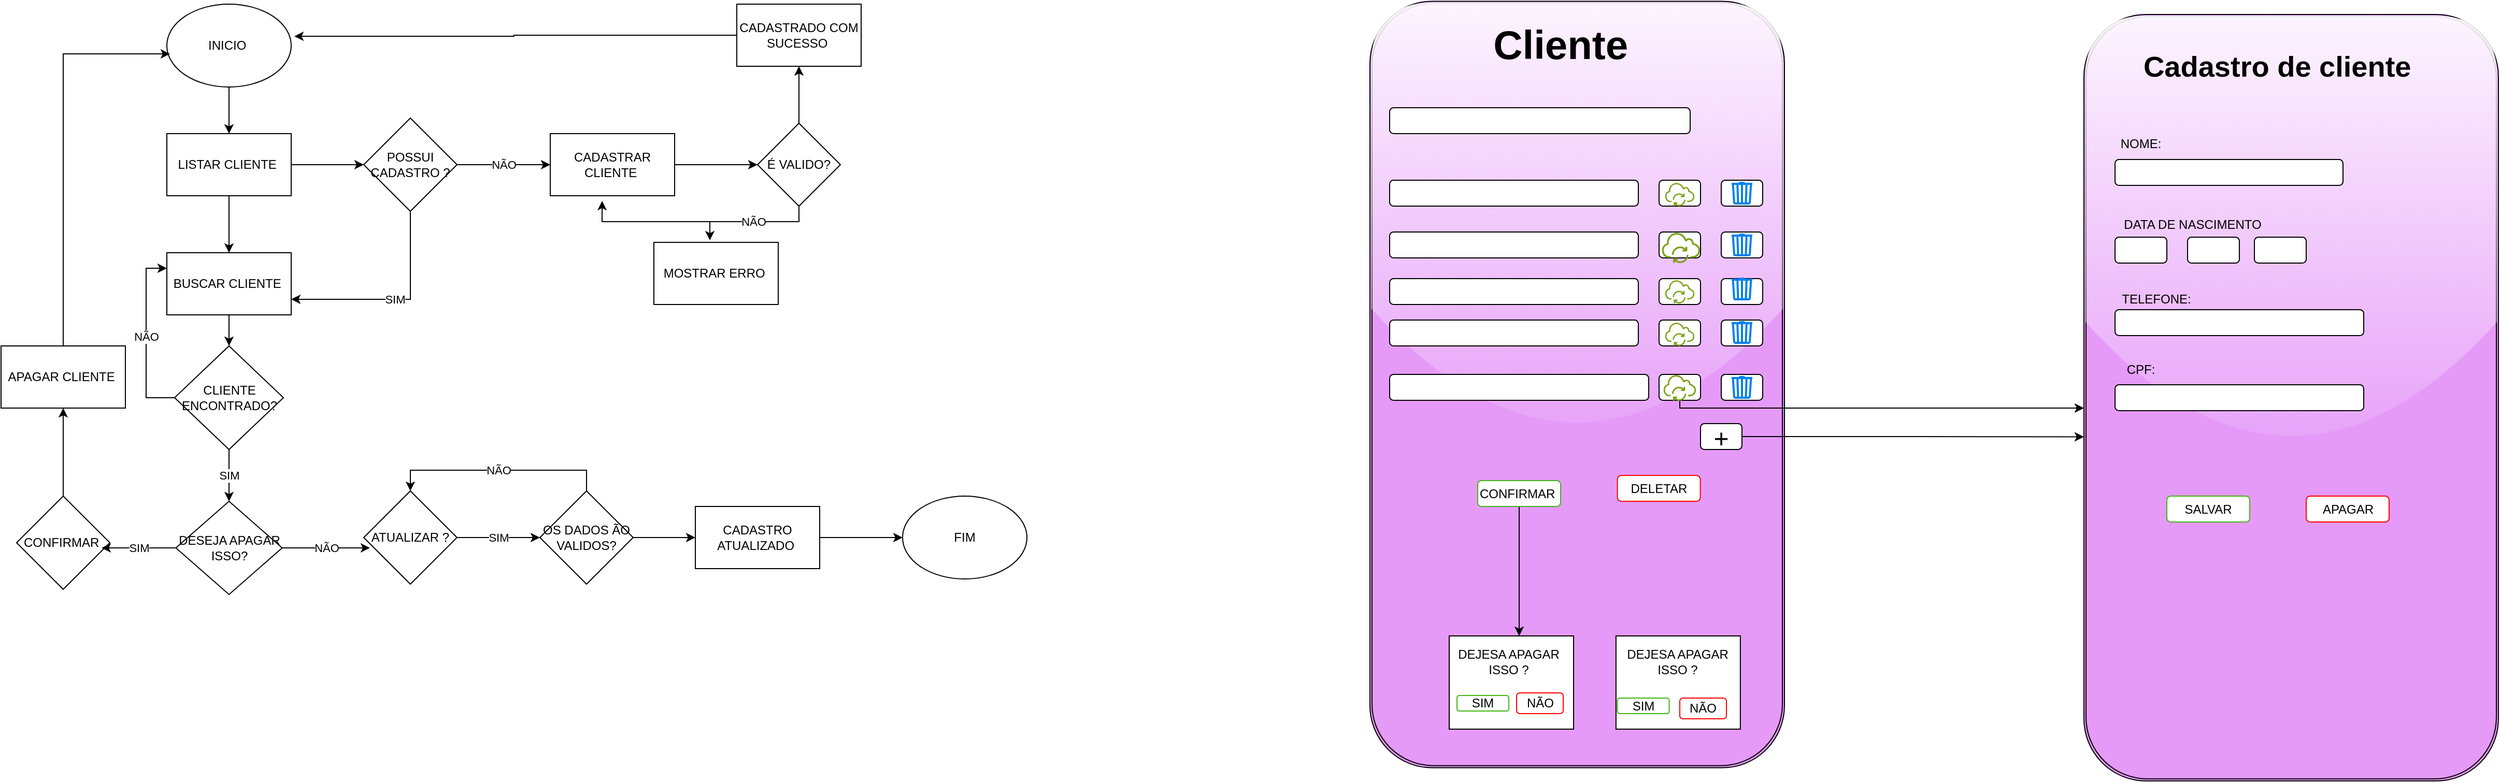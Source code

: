 <mxfile version="24.6.0" type="device">
  <diagram id="C5RBs43oDa-KdzZeNtuy" name="Page-1">
    <mxGraphModel dx="2261" dy="782" grid="1" gridSize="10" guides="1" tooltips="1" connect="1" arrows="1" fold="1" page="1" pageScale="1" pageWidth="827" pageHeight="1169" math="0" shadow="0">
      <root>
        <mxCell id="WIyWlLk6GJQsqaUBKTNV-0" />
        <mxCell id="WIyWlLk6GJQsqaUBKTNV-1" parent="WIyWlLk6GJQsqaUBKTNV-0" />
        <mxCell id="s3_GAaO1s_mws26SSkRH-26" style="edgeStyle=orthogonalEdgeStyle;rounded=0;orthogonalLoop=1;jettySize=auto;html=1;entryX=0.5;entryY=0;entryDx=0;entryDy=0;" edge="1" parent="WIyWlLk6GJQsqaUBKTNV-1" source="s3_GAaO1s_mws26SSkRH-1" target="s3_GAaO1s_mws26SSkRH-2">
          <mxGeometry relative="1" as="geometry" />
        </mxCell>
        <mxCell id="s3_GAaO1s_mws26SSkRH-1" value="INICIO&amp;nbsp;" style="ellipse;whiteSpace=wrap;html=1;" vertex="1" parent="WIyWlLk6GJQsqaUBKTNV-1">
          <mxGeometry x="80" y="40" width="120" height="80" as="geometry" />
        </mxCell>
        <mxCell id="s3_GAaO1s_mws26SSkRH-25" style="edgeStyle=orthogonalEdgeStyle;rounded=0;orthogonalLoop=1;jettySize=auto;html=1;entryX=0;entryY=0.5;entryDx=0;entryDy=0;" edge="1" parent="WIyWlLk6GJQsqaUBKTNV-1" source="s3_GAaO1s_mws26SSkRH-2" target="s3_GAaO1s_mws26SSkRH-4">
          <mxGeometry relative="1" as="geometry" />
        </mxCell>
        <mxCell id="s3_GAaO1s_mws26SSkRH-27" style="edgeStyle=orthogonalEdgeStyle;rounded=0;orthogonalLoop=1;jettySize=auto;html=1;entryX=0.5;entryY=0;entryDx=0;entryDy=0;" edge="1" parent="WIyWlLk6GJQsqaUBKTNV-1" source="s3_GAaO1s_mws26SSkRH-2" target="s3_GAaO1s_mws26SSkRH-3">
          <mxGeometry relative="1" as="geometry" />
        </mxCell>
        <mxCell id="s3_GAaO1s_mws26SSkRH-2" value="LISTAR CLIENTE&amp;nbsp;" style="rounded=0;whiteSpace=wrap;html=1;" vertex="1" parent="WIyWlLk6GJQsqaUBKTNV-1">
          <mxGeometry x="80" y="165" width="120" height="60" as="geometry" />
        </mxCell>
        <mxCell id="s3_GAaO1s_mws26SSkRH-28" style="edgeStyle=orthogonalEdgeStyle;rounded=0;orthogonalLoop=1;jettySize=auto;html=1;entryX=0.5;entryY=0;entryDx=0;entryDy=0;" edge="1" parent="WIyWlLk6GJQsqaUBKTNV-1" source="s3_GAaO1s_mws26SSkRH-3" target="s3_GAaO1s_mws26SSkRH-5">
          <mxGeometry relative="1" as="geometry" />
        </mxCell>
        <mxCell id="s3_GAaO1s_mws26SSkRH-3" value="BUSCAR CLIENTE&amp;nbsp;" style="rounded=0;whiteSpace=wrap;html=1;" vertex="1" parent="WIyWlLk6GJQsqaUBKTNV-1">
          <mxGeometry x="80" y="280" width="120" height="60" as="geometry" />
        </mxCell>
        <mxCell id="s3_GAaO1s_mws26SSkRH-23" value="NÃO" style="edgeStyle=orthogonalEdgeStyle;rounded=0;orthogonalLoop=1;jettySize=auto;html=1;entryX=0;entryY=0.5;entryDx=0;entryDy=0;" edge="1" parent="WIyWlLk6GJQsqaUBKTNV-1" source="s3_GAaO1s_mws26SSkRH-4" target="s3_GAaO1s_mws26SSkRH-12">
          <mxGeometry relative="1" as="geometry" />
        </mxCell>
        <mxCell id="s3_GAaO1s_mws26SSkRH-40" value="SIM" style="edgeStyle=orthogonalEdgeStyle;rounded=0;orthogonalLoop=1;jettySize=auto;html=1;entryX=1;entryY=0.75;entryDx=0;entryDy=0;" edge="1" parent="WIyWlLk6GJQsqaUBKTNV-1" source="s3_GAaO1s_mws26SSkRH-4" target="s3_GAaO1s_mws26SSkRH-3">
          <mxGeometry relative="1" as="geometry">
            <Array as="points">
              <mxPoint x="315" y="325" />
            </Array>
          </mxGeometry>
        </mxCell>
        <mxCell id="s3_GAaO1s_mws26SSkRH-4" value="POSSUI CADASTRO ?" style="rhombus;whiteSpace=wrap;html=1;" vertex="1" parent="WIyWlLk6GJQsqaUBKTNV-1">
          <mxGeometry x="270" y="150" width="90" height="90" as="geometry" />
        </mxCell>
        <mxCell id="s3_GAaO1s_mws26SSkRH-29" value="SIM" style="edgeStyle=orthogonalEdgeStyle;rounded=0;orthogonalLoop=1;jettySize=auto;html=1;entryX=0.5;entryY=0;entryDx=0;entryDy=0;" edge="1" parent="WIyWlLk6GJQsqaUBKTNV-1" source="s3_GAaO1s_mws26SSkRH-5" target="s3_GAaO1s_mws26SSkRH-6">
          <mxGeometry relative="1" as="geometry" />
        </mxCell>
        <mxCell id="s3_GAaO1s_mws26SSkRH-41" value="NÃO" style="edgeStyle=orthogonalEdgeStyle;rounded=0;orthogonalLoop=1;jettySize=auto;html=1;entryX=0;entryY=0.25;entryDx=0;entryDy=0;" edge="1" parent="WIyWlLk6GJQsqaUBKTNV-1" source="s3_GAaO1s_mws26SSkRH-5" target="s3_GAaO1s_mws26SSkRH-3">
          <mxGeometry relative="1" as="geometry">
            <Array as="points">
              <mxPoint x="60" y="420" />
              <mxPoint x="60" y="295" />
            </Array>
          </mxGeometry>
        </mxCell>
        <mxCell id="s3_GAaO1s_mws26SSkRH-5" value="CLIENTE ENCONTRADO?" style="rhombus;whiteSpace=wrap;html=1;" vertex="1" parent="WIyWlLk6GJQsqaUBKTNV-1">
          <mxGeometry x="87.5" y="370" width="105" height="100" as="geometry" />
        </mxCell>
        <mxCell id="s3_GAaO1s_mws26SSkRH-6" value="DESEJA APAGAR ISSO?" style="rhombus;whiteSpace=wrap;html=1;" vertex="1" parent="WIyWlLk6GJQsqaUBKTNV-1">
          <mxGeometry x="88.75" y="520" width="102.5" height="90" as="geometry" />
        </mxCell>
        <mxCell id="s3_GAaO1s_mws26SSkRH-32" style="edgeStyle=orthogonalEdgeStyle;rounded=0;orthogonalLoop=1;jettySize=auto;html=1;entryX=0.5;entryY=1;entryDx=0;entryDy=0;" edge="1" parent="WIyWlLk6GJQsqaUBKTNV-1" source="s3_GAaO1s_mws26SSkRH-7" target="s3_GAaO1s_mws26SSkRH-8">
          <mxGeometry relative="1" as="geometry" />
        </mxCell>
        <mxCell id="s3_GAaO1s_mws26SSkRH-7" value="CONFIRMAR&amp;nbsp;" style="rhombus;whiteSpace=wrap;html=1;" vertex="1" parent="WIyWlLk6GJQsqaUBKTNV-1">
          <mxGeometry x="-65" y="515" width="90" height="90" as="geometry" />
        </mxCell>
        <mxCell id="s3_GAaO1s_mws26SSkRH-8" value="APAGAR CLIENTE&amp;nbsp;" style="rounded=0;whiteSpace=wrap;html=1;" vertex="1" parent="WIyWlLk6GJQsqaUBKTNV-1">
          <mxGeometry x="-80" y="370" width="120" height="60" as="geometry" />
        </mxCell>
        <mxCell id="s3_GAaO1s_mws26SSkRH-34" value="SIM" style="edgeStyle=orthogonalEdgeStyle;rounded=0;orthogonalLoop=1;jettySize=auto;html=1;" edge="1" parent="WIyWlLk6GJQsqaUBKTNV-1" source="s3_GAaO1s_mws26SSkRH-9" target="s3_GAaO1s_mws26SSkRH-10">
          <mxGeometry relative="1" as="geometry" />
        </mxCell>
        <mxCell id="s3_GAaO1s_mws26SSkRH-9" value="ATUALIZAR ?" style="rhombus;whiteSpace=wrap;html=1;" vertex="1" parent="WIyWlLk6GJQsqaUBKTNV-1">
          <mxGeometry x="270" y="510" width="90" height="90" as="geometry" />
        </mxCell>
        <mxCell id="s3_GAaO1s_mws26SSkRH-35" value="NÃO" style="edgeStyle=orthogonalEdgeStyle;rounded=0;orthogonalLoop=1;jettySize=auto;html=1;entryX=0.5;entryY=0;entryDx=0;entryDy=0;" edge="1" parent="WIyWlLk6GJQsqaUBKTNV-1" source="s3_GAaO1s_mws26SSkRH-10" target="s3_GAaO1s_mws26SSkRH-9">
          <mxGeometry relative="1" as="geometry">
            <Array as="points">
              <mxPoint x="485" y="490" />
              <mxPoint x="315" y="490" />
            </Array>
          </mxGeometry>
        </mxCell>
        <mxCell id="s3_GAaO1s_mws26SSkRH-36" style="edgeStyle=orthogonalEdgeStyle;rounded=0;orthogonalLoop=1;jettySize=auto;html=1;" edge="1" parent="WIyWlLk6GJQsqaUBKTNV-1" source="s3_GAaO1s_mws26SSkRH-10" target="s3_GAaO1s_mws26SSkRH-11">
          <mxGeometry relative="1" as="geometry" />
        </mxCell>
        <mxCell id="s3_GAaO1s_mws26SSkRH-10" value="OS DADOS ÃO VALIDOS?" style="rhombus;whiteSpace=wrap;html=1;" vertex="1" parent="WIyWlLk6GJQsqaUBKTNV-1">
          <mxGeometry x="440" y="510" width="90" height="90" as="geometry" />
        </mxCell>
        <mxCell id="s3_GAaO1s_mws26SSkRH-39" style="edgeStyle=orthogonalEdgeStyle;rounded=0;orthogonalLoop=1;jettySize=auto;html=1;entryX=0;entryY=0.5;entryDx=0;entryDy=0;" edge="1" parent="WIyWlLk6GJQsqaUBKTNV-1" source="s3_GAaO1s_mws26SSkRH-11" target="s3_GAaO1s_mws26SSkRH-38">
          <mxGeometry relative="1" as="geometry" />
        </mxCell>
        <mxCell id="s3_GAaO1s_mws26SSkRH-11" value="CADASTRO ATUALIZADO&amp;nbsp;" style="rounded=0;whiteSpace=wrap;html=1;" vertex="1" parent="WIyWlLk6GJQsqaUBKTNV-1">
          <mxGeometry x="590" y="525" width="120" height="60" as="geometry" />
        </mxCell>
        <mxCell id="s3_GAaO1s_mws26SSkRH-18" value="" style="edgeStyle=orthogonalEdgeStyle;rounded=0;orthogonalLoop=1;jettySize=auto;html=1;" edge="1" parent="WIyWlLk6GJQsqaUBKTNV-1" source="s3_GAaO1s_mws26SSkRH-12" target="s3_GAaO1s_mws26SSkRH-13">
          <mxGeometry relative="1" as="geometry" />
        </mxCell>
        <mxCell id="s3_GAaO1s_mws26SSkRH-12" value="CADASTRAR CLIENTE&amp;nbsp;" style="rounded=0;whiteSpace=wrap;html=1;" vertex="1" parent="WIyWlLk6GJQsqaUBKTNV-1">
          <mxGeometry x="450" y="165" width="120" height="60" as="geometry" />
        </mxCell>
        <mxCell id="s3_GAaO1s_mws26SSkRH-17" value="" style="edgeStyle=orthogonalEdgeStyle;rounded=0;orthogonalLoop=1;jettySize=auto;html=1;" edge="1" parent="WIyWlLk6GJQsqaUBKTNV-1" source="s3_GAaO1s_mws26SSkRH-13" target="s3_GAaO1s_mws26SSkRH-15">
          <mxGeometry relative="1" as="geometry" />
        </mxCell>
        <mxCell id="s3_GAaO1s_mws26SSkRH-13" value="É VALIDO?" style="rhombus;whiteSpace=wrap;html=1;" vertex="1" parent="WIyWlLk6GJQsqaUBKTNV-1">
          <mxGeometry x="650" y="155" width="80" height="80" as="geometry" />
        </mxCell>
        <mxCell id="s3_GAaO1s_mws26SSkRH-14" value="MOSTRAR ERRO&amp;nbsp;" style="rounded=0;whiteSpace=wrap;html=1;" vertex="1" parent="WIyWlLk6GJQsqaUBKTNV-1">
          <mxGeometry x="550" y="270" width="120" height="60" as="geometry" />
        </mxCell>
        <mxCell id="s3_GAaO1s_mws26SSkRH-15" value="CADASTRADO COM SUCESSO&amp;nbsp;" style="rounded=0;whiteSpace=wrap;html=1;" vertex="1" parent="WIyWlLk6GJQsqaUBKTNV-1">
          <mxGeometry x="630" y="40" width="120" height="60" as="geometry" />
        </mxCell>
        <mxCell id="s3_GAaO1s_mws26SSkRH-16" style="edgeStyle=orthogonalEdgeStyle;rounded=0;orthogonalLoop=1;jettySize=auto;html=1;entryX=1.025;entryY=0.388;entryDx=0;entryDy=0;entryPerimeter=0;" edge="1" parent="WIyWlLk6GJQsqaUBKTNV-1" source="s3_GAaO1s_mws26SSkRH-15" target="s3_GAaO1s_mws26SSkRH-1">
          <mxGeometry relative="1" as="geometry" />
        </mxCell>
        <mxCell id="s3_GAaO1s_mws26SSkRH-21" style="edgeStyle=orthogonalEdgeStyle;rounded=0;orthogonalLoop=1;jettySize=auto;html=1;entryX=0.417;entryY=1.083;entryDx=0;entryDy=0;entryPerimeter=0;" edge="1" parent="WIyWlLk6GJQsqaUBKTNV-1" source="s3_GAaO1s_mws26SSkRH-13" target="s3_GAaO1s_mws26SSkRH-12">
          <mxGeometry relative="1" as="geometry">
            <Array as="points">
              <mxPoint x="690" y="250" />
              <mxPoint x="500" y="250" />
            </Array>
          </mxGeometry>
        </mxCell>
        <mxCell id="s3_GAaO1s_mws26SSkRH-22" value="NÃO" style="edgeStyle=orthogonalEdgeStyle;rounded=0;orthogonalLoop=1;jettySize=auto;html=1;entryX=0.45;entryY=-0.033;entryDx=0;entryDy=0;entryPerimeter=0;" edge="1" parent="WIyWlLk6GJQsqaUBKTNV-1" source="s3_GAaO1s_mws26SSkRH-13" target="s3_GAaO1s_mws26SSkRH-14">
          <mxGeometry relative="1" as="geometry">
            <Array as="points">
              <mxPoint x="690" y="250" />
              <mxPoint x="604" y="250" />
            </Array>
          </mxGeometry>
        </mxCell>
        <mxCell id="s3_GAaO1s_mws26SSkRH-31" value="SIM" style="edgeStyle=orthogonalEdgeStyle;rounded=0;orthogonalLoop=1;jettySize=auto;html=1;entryX=0.911;entryY=0.556;entryDx=0;entryDy=0;entryPerimeter=0;" edge="1" parent="WIyWlLk6GJQsqaUBKTNV-1" source="s3_GAaO1s_mws26SSkRH-6" target="s3_GAaO1s_mws26SSkRH-7">
          <mxGeometry relative="1" as="geometry" />
        </mxCell>
        <mxCell id="s3_GAaO1s_mws26SSkRH-33" value="NÃO" style="edgeStyle=orthogonalEdgeStyle;rounded=0;orthogonalLoop=1;jettySize=auto;html=1;entryX=0.067;entryY=0.611;entryDx=0;entryDy=0;entryPerimeter=0;" edge="1" parent="WIyWlLk6GJQsqaUBKTNV-1" source="s3_GAaO1s_mws26SSkRH-6" target="s3_GAaO1s_mws26SSkRH-9">
          <mxGeometry relative="1" as="geometry" />
        </mxCell>
        <mxCell id="s3_GAaO1s_mws26SSkRH-37" style="edgeStyle=orthogonalEdgeStyle;rounded=0;orthogonalLoop=1;jettySize=auto;html=1;entryX=0.025;entryY=0.6;entryDx=0;entryDy=0;entryPerimeter=0;" edge="1" parent="WIyWlLk6GJQsqaUBKTNV-1" source="s3_GAaO1s_mws26SSkRH-8" target="s3_GAaO1s_mws26SSkRH-1">
          <mxGeometry relative="1" as="geometry">
            <Array as="points">
              <mxPoint x="-20" y="88" />
            </Array>
          </mxGeometry>
        </mxCell>
        <mxCell id="s3_GAaO1s_mws26SSkRH-38" value="FIM" style="ellipse;whiteSpace=wrap;html=1;" vertex="1" parent="WIyWlLk6GJQsqaUBKTNV-1">
          <mxGeometry x="790" y="515" width="120" height="80" as="geometry" />
        </mxCell>
        <mxCell id="s3_GAaO1s_mws26SSkRH-42" value="" style="shape=ext;double=1;rounded=1;whiteSpace=wrap;html=1;shadow=0;glass=1;fillColor=#E59AF8;" vertex="1" parent="WIyWlLk6GJQsqaUBKTNV-1">
          <mxGeometry x="1241" y="37.25" width="400" height="740" as="geometry" />
        </mxCell>
        <mxCell id="s3_GAaO1s_mws26SSkRH-43" value="" style="shape=ext;double=1;rounded=1;whiteSpace=wrap;html=1;fillColor=#E59AF8;glass=1;" vertex="1" parent="WIyWlLk6GJQsqaUBKTNV-1">
          <mxGeometry x="1930" y="50" width="400" height="740" as="geometry" />
        </mxCell>
        <mxCell id="s3_GAaO1s_mws26SSkRH-44" value="" style="rounded=1;whiteSpace=wrap;html=1;" vertex="1" parent="WIyWlLk6GJQsqaUBKTNV-1">
          <mxGeometry x="1260" y="140" width="290" height="25" as="geometry" />
        </mxCell>
        <mxCell id="s3_GAaO1s_mws26SSkRH-45" value="" style="rounded=1;whiteSpace=wrap;html=1;" vertex="1" parent="WIyWlLk6GJQsqaUBKTNV-1">
          <mxGeometry x="1260" y="210" width="240" height="25" as="geometry" />
        </mxCell>
        <mxCell id="s3_GAaO1s_mws26SSkRH-46" value="" style="rounded=1;whiteSpace=wrap;html=1;" vertex="1" parent="WIyWlLk6GJQsqaUBKTNV-1">
          <mxGeometry x="1260" y="260" width="240" height="25" as="geometry" />
        </mxCell>
        <mxCell id="s3_GAaO1s_mws26SSkRH-47" value="" style="rounded=1;whiteSpace=wrap;html=1;" vertex="1" parent="WIyWlLk6GJQsqaUBKTNV-1">
          <mxGeometry x="1260" y="305" width="240" height="25" as="geometry" />
        </mxCell>
        <mxCell id="s3_GAaO1s_mws26SSkRH-48" value="" style="rounded=1;whiteSpace=wrap;html=1;" vertex="1" parent="WIyWlLk6GJQsqaUBKTNV-1">
          <mxGeometry x="1260" y="345" width="240" height="25" as="geometry" />
        </mxCell>
        <mxCell id="s3_GAaO1s_mws26SSkRH-49" value="" style="rounded=1;whiteSpace=wrap;html=1;" vertex="1" parent="WIyWlLk6GJQsqaUBKTNV-1">
          <mxGeometry x="1260" y="397.5" width="250" height="25" as="geometry" />
        </mxCell>
        <mxCell id="s3_GAaO1s_mws26SSkRH-50" value="DELETAR" style="rounded=1;whiteSpace=wrap;html=1;glass=0;shadow=0;strokeColor=#FF0000;" vertex="1" parent="WIyWlLk6GJQsqaUBKTNV-1">
          <mxGeometry x="1479.8" y="495" width="80" height="25" as="geometry" />
        </mxCell>
        <mxCell id="s3_GAaO1s_mws26SSkRH-92" style="edgeStyle=orthogonalEdgeStyle;rounded=0;orthogonalLoop=1;jettySize=auto;html=1;" edge="1" parent="WIyWlLk6GJQsqaUBKTNV-1" source="s3_GAaO1s_mws26SSkRH-51" target="s3_GAaO1s_mws26SSkRH-88">
          <mxGeometry relative="1" as="geometry">
            <Array as="points">
              <mxPoint x="1385" y="620" />
              <mxPoint x="1385" y="620" />
            </Array>
          </mxGeometry>
        </mxCell>
        <mxCell id="s3_GAaO1s_mws26SSkRH-51" value="CONFIRMAR&amp;nbsp;" style="rounded=1;whiteSpace=wrap;html=1;strokeColor=#3FB513;" vertex="1" parent="WIyWlLk6GJQsqaUBKTNV-1">
          <mxGeometry x="1345" y="500" width="80" height="25" as="geometry" />
        </mxCell>
        <mxCell id="s3_GAaO1s_mws26SSkRH-52" value="" style="rounded=1;whiteSpace=wrap;html=1;" vertex="1" parent="WIyWlLk6GJQsqaUBKTNV-1">
          <mxGeometry x="1520" y="260" width="40" height="25" as="geometry" />
        </mxCell>
        <mxCell id="s3_GAaO1s_mws26SSkRH-53" value="" style="rounded=1;whiteSpace=wrap;html=1;" vertex="1" parent="WIyWlLk6GJQsqaUBKTNV-1">
          <mxGeometry x="1520" y="305" width="40" height="25" as="geometry" />
        </mxCell>
        <mxCell id="s3_GAaO1s_mws26SSkRH-54" value="" style="rounded=1;whiteSpace=wrap;html=1;" vertex="1" parent="WIyWlLk6GJQsqaUBKTNV-1">
          <mxGeometry x="1520" y="345" width="40" height="25" as="geometry" />
        </mxCell>
        <mxCell id="s3_GAaO1s_mws26SSkRH-55" value="" style="rounded=1;whiteSpace=wrap;html=1;" vertex="1" parent="WIyWlLk6GJQsqaUBKTNV-1">
          <mxGeometry x="1520" y="397.5" width="40" height="25" as="geometry" />
        </mxCell>
        <mxCell id="s3_GAaO1s_mws26SSkRH-56" value="" style="rounded=1;whiteSpace=wrap;html=1;" vertex="1" parent="WIyWlLk6GJQsqaUBKTNV-1">
          <mxGeometry x="1520" y="210" width="40" height="25" as="geometry" />
        </mxCell>
        <mxCell id="s3_GAaO1s_mws26SSkRH-57" value="" style="rounded=1;whiteSpace=wrap;html=1;" vertex="1" parent="WIyWlLk6GJQsqaUBKTNV-1">
          <mxGeometry x="1580" y="397.5" width="40" height="25" as="geometry" />
        </mxCell>
        <mxCell id="s3_GAaO1s_mws26SSkRH-58" value="" style="rounded=1;whiteSpace=wrap;html=1;" vertex="1" parent="WIyWlLk6GJQsqaUBKTNV-1">
          <mxGeometry x="1580" y="345" width="40" height="25" as="geometry" />
        </mxCell>
        <mxCell id="s3_GAaO1s_mws26SSkRH-59" value="" style="rounded=1;whiteSpace=wrap;html=1;" vertex="1" parent="WIyWlLk6GJQsqaUBKTNV-1">
          <mxGeometry x="1580" y="305" width="40" height="25" as="geometry" />
        </mxCell>
        <mxCell id="s3_GAaO1s_mws26SSkRH-60" value="" style="rounded=1;whiteSpace=wrap;html=1;" vertex="1" parent="WIyWlLk6GJQsqaUBKTNV-1">
          <mxGeometry x="1580" y="260" width="40" height="25" as="geometry" />
        </mxCell>
        <mxCell id="s3_GAaO1s_mws26SSkRH-61" value="" style="rounded=1;whiteSpace=wrap;html=1;" vertex="1" parent="WIyWlLk6GJQsqaUBKTNV-1">
          <mxGeometry x="1580" y="210" width="40" height="25" as="geometry" />
        </mxCell>
        <mxCell id="s3_GAaO1s_mws26SSkRH-62" value="" style="shape=image;html=1;verticalAlign=top;verticalLabelPosition=bottom;labelBackgroundColor=#ffffff;imageAspect=0;aspect=fixed;image=https://cdn1.iconfinder.com/data/icons/science-technology-outline-24-px/24/Magnifier_magnifying_glass_search_search_web_searching_glass-128.png" vertex="1" parent="WIyWlLk6GJQsqaUBKTNV-1">
          <mxGeometry x="1560" y="140" width="25" height="25" as="geometry" />
        </mxCell>
        <mxCell id="s3_GAaO1s_mws26SSkRH-63" value="" style="sketch=0;outlineConnect=0;fontColor=#232F3E;gradientColor=none;fillColor=#7AA116;strokeColor=none;dashed=0;verticalLabelPosition=bottom;verticalAlign=top;align=center;html=1;fontSize=12;fontStyle=0;aspect=fixed;pointerEvents=1;shape=mxgraph.aws4.iot_over_the_air_update;" vertex="1" parent="WIyWlLk6GJQsqaUBKTNV-1">
          <mxGeometry x="1525.76" y="212" width="28.48" height="23" as="geometry" />
        </mxCell>
        <mxCell id="s3_GAaO1s_mws26SSkRH-64" value="" style="sketch=0;outlineConnect=0;fontColor=#232F3E;gradientColor=none;fillColor=#7AA116;strokeColor=none;dashed=0;verticalLabelPosition=bottom;verticalAlign=top;align=center;html=1;fontSize=12;fontStyle=0;aspect=fixed;pointerEvents=1;shape=mxgraph.aws4.iot_over_the_air_update;" vertex="1" parent="WIyWlLk6GJQsqaUBKTNV-1">
          <mxGeometry x="1525.76" y="306" width="28.48" height="23" as="geometry" />
        </mxCell>
        <mxCell id="s3_GAaO1s_mws26SSkRH-65" value="" style="sketch=0;outlineConnect=0;fontColor=#232F3E;gradientColor=none;fillColor=#7AA116;strokeColor=none;dashed=0;verticalLabelPosition=bottom;verticalAlign=top;align=center;html=1;fontSize=12;fontStyle=0;aspect=fixed;pointerEvents=1;shape=mxgraph.aws4.iot_over_the_air_update;" vertex="1" parent="WIyWlLk6GJQsqaUBKTNV-1">
          <mxGeometry x="1525.76" y="347" width="28.48" height="23" as="geometry" />
        </mxCell>
        <mxCell id="s3_GAaO1s_mws26SSkRH-103" style="edgeStyle=orthogonalEdgeStyle;rounded=0;orthogonalLoop=1;jettySize=auto;html=1;" edge="1" parent="WIyWlLk6GJQsqaUBKTNV-1" source="s3_GAaO1s_mws26SSkRH-66" target="s3_GAaO1s_mws26SSkRH-43">
          <mxGeometry relative="1" as="geometry">
            <Array as="points">
              <mxPoint x="1540" y="430" />
            </Array>
          </mxGeometry>
        </mxCell>
        <mxCell id="s3_GAaO1s_mws26SSkRH-66" value="" style="sketch=0;outlineConnect=0;fontColor=#232F3E;gradientColor=none;fillColor=#7AA116;strokeColor=none;dashed=0;verticalLabelPosition=bottom;verticalAlign=top;align=center;html=1;fontSize=12;fontStyle=0;aspect=fixed;pointerEvents=1;shape=mxgraph.aws4.iot_over_the_air_update;" vertex="1" parent="WIyWlLk6GJQsqaUBKTNV-1">
          <mxGeometry x="1524.21" y="397.5" width="31.57" height="25.5" as="geometry" />
        </mxCell>
        <mxCell id="s3_GAaO1s_mws26SSkRH-67" value="" style="sketch=0;outlineConnect=0;fontColor=#232F3E;gradientColor=none;fillColor=#7AA116;strokeColor=none;dashed=0;verticalLabelPosition=bottom;verticalAlign=top;align=center;html=1;fontSize=12;fontStyle=0;aspect=fixed;pointerEvents=1;shape=mxgraph.aws4.iot_over_the_air_update;" vertex="1" parent="WIyWlLk6GJQsqaUBKTNV-1">
          <mxGeometry x="1522.66" y="260" width="37.14" height="30" as="geometry" />
        </mxCell>
        <mxCell id="s3_GAaO1s_mws26SSkRH-68" value="" style="html=1;verticalLabelPosition=bottom;align=center;labelBackgroundColor=#ffffff;verticalAlign=top;strokeWidth=2;strokeColor=#0080F0;shadow=0;dashed=0;shape=mxgraph.ios7.icons.trashcan;" vertex="1" parent="WIyWlLk6GJQsqaUBKTNV-1">
          <mxGeometry x="1590" y="212.5" width="20" height="20" as="geometry" />
        </mxCell>
        <mxCell id="s3_GAaO1s_mws26SSkRH-69" value="" style="html=1;verticalLabelPosition=bottom;align=center;labelBackgroundColor=#ffffff;verticalAlign=top;strokeWidth=2;strokeColor=#0080F0;shadow=0;dashed=0;shape=mxgraph.ios7.icons.trashcan;" vertex="1" parent="WIyWlLk6GJQsqaUBKTNV-1">
          <mxGeometry x="1590" y="262.5" width="20" height="20" as="geometry" />
        </mxCell>
        <mxCell id="s3_GAaO1s_mws26SSkRH-70" value="" style="html=1;verticalLabelPosition=bottom;align=center;labelBackgroundColor=#ffffff;verticalAlign=top;strokeWidth=2;strokeColor=#0080F0;shadow=0;dashed=0;shape=mxgraph.ios7.icons.trashcan;" vertex="1" parent="WIyWlLk6GJQsqaUBKTNV-1">
          <mxGeometry x="1590" y="305" width="20" height="20" as="geometry" />
        </mxCell>
        <mxCell id="s3_GAaO1s_mws26SSkRH-71" value="" style="html=1;verticalLabelPosition=bottom;align=center;labelBackgroundColor=#ffffff;verticalAlign=top;strokeWidth=2;strokeColor=#0080F0;shadow=0;dashed=0;shape=mxgraph.ios7.icons.trashcan;" vertex="1" parent="WIyWlLk6GJQsqaUBKTNV-1">
          <mxGeometry x="1590" y="347" width="20" height="20" as="geometry" />
        </mxCell>
        <mxCell id="s3_GAaO1s_mws26SSkRH-72" value="" style="html=1;verticalLabelPosition=bottom;align=center;labelBackgroundColor=#ffffff;verticalAlign=top;strokeWidth=2;strokeColor=#0080F0;shadow=0;dashed=0;shape=mxgraph.ios7.icons.trashcan;" vertex="1" parent="WIyWlLk6GJQsqaUBKTNV-1">
          <mxGeometry x="1590" y="400" width="20" height="20" as="geometry" />
        </mxCell>
        <mxCell id="s3_GAaO1s_mws26SSkRH-74" value="&lt;font style=&quot;font-size: 39px;&quot;&gt;Cliente&amp;nbsp;&lt;/font&gt;" style="text;strokeColor=none;fillColor=none;html=1;fontSize=24;fontStyle=1;verticalAlign=middle;align=center;" vertex="1" parent="WIyWlLk6GJQsqaUBKTNV-1">
          <mxGeometry x="1330" y="60" width="199" height="40" as="geometry" />
        </mxCell>
        <mxCell id="s3_GAaO1s_mws26SSkRH-75" value="&lt;span style=&quot;font-size: 28px;&quot;&gt;Cadastro de cliente&amp;nbsp;&lt;/span&gt;" style="text;strokeColor=none;fillColor=none;html=1;fontSize=24;fontStyle=1;verticalAlign=middle;align=center;" vertex="1" parent="WIyWlLk6GJQsqaUBKTNV-1">
          <mxGeometry x="2020" y="80" width="199" height="40" as="geometry" />
        </mxCell>
        <mxCell id="s3_GAaO1s_mws26SSkRH-76" value="" style="rounded=1;whiteSpace=wrap;html=1;" vertex="1" parent="WIyWlLk6GJQsqaUBKTNV-1">
          <mxGeometry x="1960" y="190" width="220" height="25" as="geometry" />
        </mxCell>
        <mxCell id="s3_GAaO1s_mws26SSkRH-77" value="" style="rounded=1;whiteSpace=wrap;html=1;" vertex="1" parent="WIyWlLk6GJQsqaUBKTNV-1">
          <mxGeometry x="1960" y="407.5" width="240" height="25" as="geometry" />
        </mxCell>
        <mxCell id="s3_GAaO1s_mws26SSkRH-78" value="" style="rounded=1;whiteSpace=wrap;html=1;" vertex="1" parent="WIyWlLk6GJQsqaUBKTNV-1">
          <mxGeometry x="1960" y="335" width="240" height="25" as="geometry" />
        </mxCell>
        <mxCell id="s3_GAaO1s_mws26SSkRH-79" value="" style="rounded=1;whiteSpace=wrap;html=1;" vertex="1" parent="WIyWlLk6GJQsqaUBKTNV-1">
          <mxGeometry x="1960" y="265" width="50" height="25" as="geometry" />
        </mxCell>
        <mxCell id="s3_GAaO1s_mws26SSkRH-80" value="" style="rounded=1;whiteSpace=wrap;html=1;" vertex="1" parent="WIyWlLk6GJQsqaUBKTNV-1">
          <mxGeometry x="2094.5" y="265" width="50" height="25" as="geometry" />
        </mxCell>
        <mxCell id="s3_GAaO1s_mws26SSkRH-81" value="" style="rounded=1;whiteSpace=wrap;html=1;" vertex="1" parent="WIyWlLk6GJQsqaUBKTNV-1">
          <mxGeometry x="2030" y="265" width="50" height="25" as="geometry" />
        </mxCell>
        <mxCell id="s3_GAaO1s_mws26SSkRH-82" value="NOME:" style="text;html=1;align=center;verticalAlign=middle;whiteSpace=wrap;rounded=0;" vertex="1" parent="WIyWlLk6GJQsqaUBKTNV-1">
          <mxGeometry x="1955" y="165" width="60" height="20" as="geometry" />
        </mxCell>
        <mxCell id="s3_GAaO1s_mws26SSkRH-83" value="DATA DE NASCIMENTO" style="text;html=1;align=center;verticalAlign=middle;whiteSpace=wrap;rounded=0;" vertex="1" parent="WIyWlLk6GJQsqaUBKTNV-1">
          <mxGeometry x="1955" y="240" width="160" height="25" as="geometry" />
        </mxCell>
        <mxCell id="s3_GAaO1s_mws26SSkRH-84" value="TELEFONE:" style="text;html=1;align=center;verticalAlign=middle;whiteSpace=wrap;rounded=0;" vertex="1" parent="WIyWlLk6GJQsqaUBKTNV-1">
          <mxGeometry x="1970" y="310" width="60" height="30" as="geometry" />
        </mxCell>
        <mxCell id="s3_GAaO1s_mws26SSkRH-85" value="CPF:" style="text;html=1;align=center;verticalAlign=middle;whiteSpace=wrap;rounded=0;" vertex="1" parent="WIyWlLk6GJQsqaUBKTNV-1">
          <mxGeometry x="1955" y="377.5" width="60" height="30" as="geometry" />
        </mxCell>
        <mxCell id="s3_GAaO1s_mws26SSkRH-86" value="SALVAR" style="rounded=1;whiteSpace=wrap;html=1;strokeColor=#3FB513;" vertex="1" parent="WIyWlLk6GJQsqaUBKTNV-1">
          <mxGeometry x="2010" y="515" width="80" height="25" as="geometry" />
        </mxCell>
        <mxCell id="s3_GAaO1s_mws26SSkRH-87" value="APAGAR" style="rounded=1;whiteSpace=wrap;html=1;glass=0;shadow=0;strokeColor=#FF0000;" vertex="1" parent="WIyWlLk6GJQsqaUBKTNV-1">
          <mxGeometry x="2144.5" y="515" width="80" height="25" as="geometry" />
        </mxCell>
        <mxCell id="s3_GAaO1s_mws26SSkRH-88" value="" style="rounded=0;whiteSpace=wrap;html=1;" vertex="1" parent="WIyWlLk6GJQsqaUBKTNV-1">
          <mxGeometry x="1317.5" y="650" width="120" height="90" as="geometry" />
        </mxCell>
        <mxCell id="s3_GAaO1s_mws26SSkRH-89" value="DEJESA APAGAR ISSO ?" style="text;html=1;align=center;verticalAlign=middle;whiteSpace=wrap;rounded=0;" vertex="1" parent="WIyWlLk6GJQsqaUBKTNV-1">
          <mxGeometry x="1325" y="660" width="100" height="30" as="geometry" />
        </mxCell>
        <mxCell id="s3_GAaO1s_mws26SSkRH-90" value="SIM" style="rounded=1;whiteSpace=wrap;html=1;strokeColor=#3FB513;" vertex="1" parent="WIyWlLk6GJQsqaUBKTNV-1">
          <mxGeometry x="1325" y="707.5" width="50" height="15" as="geometry" />
        </mxCell>
        <mxCell id="s3_GAaO1s_mws26SSkRH-91" value="NÃO" style="rounded=1;whiteSpace=wrap;html=1;glass=0;shadow=0;strokeColor=#FF0000;" vertex="1" parent="WIyWlLk6GJQsqaUBKTNV-1">
          <mxGeometry x="1382.5" y="705" width="45" height="20" as="geometry" />
        </mxCell>
        <mxCell id="s3_GAaO1s_mws26SSkRH-95" value="" style="rounded=0;whiteSpace=wrap;html=1;" vertex="1" parent="WIyWlLk6GJQsqaUBKTNV-1">
          <mxGeometry x="1478.44" y="650" width="120" height="90" as="geometry" />
        </mxCell>
        <mxCell id="s3_GAaO1s_mws26SSkRH-96" value="DEJESA APAGAR ISSO ?" style="text;html=1;align=center;verticalAlign=middle;whiteSpace=wrap;rounded=0;" vertex="1" parent="WIyWlLk6GJQsqaUBKTNV-1">
          <mxGeometry x="1488.44" y="660" width="100" height="30" as="geometry" />
        </mxCell>
        <mxCell id="s3_GAaO1s_mws26SSkRH-98" value="SIM" style="rounded=1;whiteSpace=wrap;html=1;strokeColor=#3FB513;" vertex="1" parent="WIyWlLk6GJQsqaUBKTNV-1">
          <mxGeometry x="1479.8" y="710" width="50" height="15" as="geometry" />
        </mxCell>
        <mxCell id="s3_GAaO1s_mws26SSkRH-99" value="NÃO" style="rounded=1;whiteSpace=wrap;html=1;glass=0;shadow=0;strokeColor=#FF0000;" vertex="1" parent="WIyWlLk6GJQsqaUBKTNV-1">
          <mxGeometry x="1540" y="710" width="45" height="20" as="geometry" />
        </mxCell>
        <mxCell id="s3_GAaO1s_mws26SSkRH-100" value="&lt;font style=&quot;font-size: 25px;&quot;&gt;+&lt;/font&gt;" style="rounded=1;whiteSpace=wrap;html=1;" vertex="1" parent="WIyWlLk6GJQsqaUBKTNV-1">
          <mxGeometry x="1560" y="445" width="40" height="25" as="geometry" />
        </mxCell>
        <mxCell id="s3_GAaO1s_mws26SSkRH-102" style="edgeStyle=orthogonalEdgeStyle;rounded=0;orthogonalLoop=1;jettySize=auto;html=1;entryX=0;entryY=0.551;entryDx=0;entryDy=0;entryPerimeter=0;" edge="1" parent="WIyWlLk6GJQsqaUBKTNV-1" source="s3_GAaO1s_mws26SSkRH-100" target="s3_GAaO1s_mws26SSkRH-43">
          <mxGeometry relative="1" as="geometry" />
        </mxCell>
      </root>
    </mxGraphModel>
  </diagram>
</mxfile>
